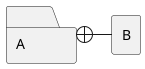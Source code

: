@startuml
hide circle
allow_mixing
skinparam classAttributeIconSize 0

folder A
rectangle B

A +-r- B
@enduml